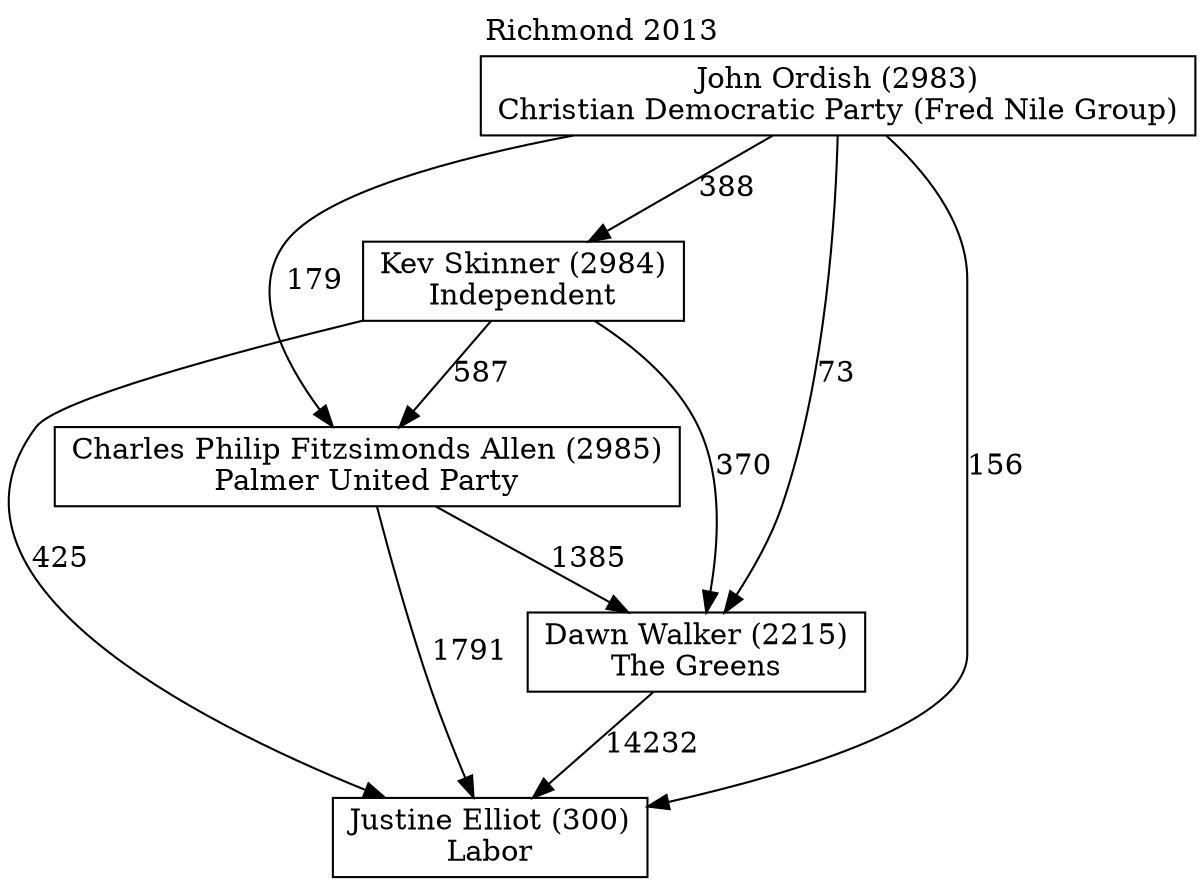 // House preference flow
digraph "Justine Elliot (300)_Richmond_2013" {
	graph [label="Richmond 2013" labelloc=t mclimit=10]
	node [shape=box]
	"Charles Philip Fitzsimonds Allen (2985)" [label="Charles Philip Fitzsimonds Allen (2985)
Palmer United Party"]
	"Dawn Walker (2215)" [label="Dawn Walker (2215)
The Greens"]
	"John Ordish (2983)" [label="John Ordish (2983)
Christian Democratic Party (Fred Nile Group)"]
	"Justine Elliot (300)" [label="Justine Elliot (300)
Labor"]
	"Kev Skinner (2984)" [label="Kev Skinner (2984)
Independent"]
	"Charles Philip Fitzsimonds Allen (2985)" -> "Dawn Walker (2215)" [label=1385]
	"Charles Philip Fitzsimonds Allen (2985)" -> "Justine Elliot (300)" [label=1791]
	"Dawn Walker (2215)" -> "Justine Elliot (300)" [label=14232]
	"John Ordish (2983)" -> "Charles Philip Fitzsimonds Allen (2985)" [label=179]
	"John Ordish (2983)" -> "Dawn Walker (2215)" [label=73]
	"John Ordish (2983)" -> "Justine Elliot (300)" [label=156]
	"John Ordish (2983)" -> "Kev Skinner (2984)" [label=388]
	"Kev Skinner (2984)" -> "Charles Philip Fitzsimonds Allen (2985)" [label=587]
	"Kev Skinner (2984)" -> "Dawn Walker (2215)" [label=370]
	"Kev Skinner (2984)" -> "Justine Elliot (300)" [label=425]
}
